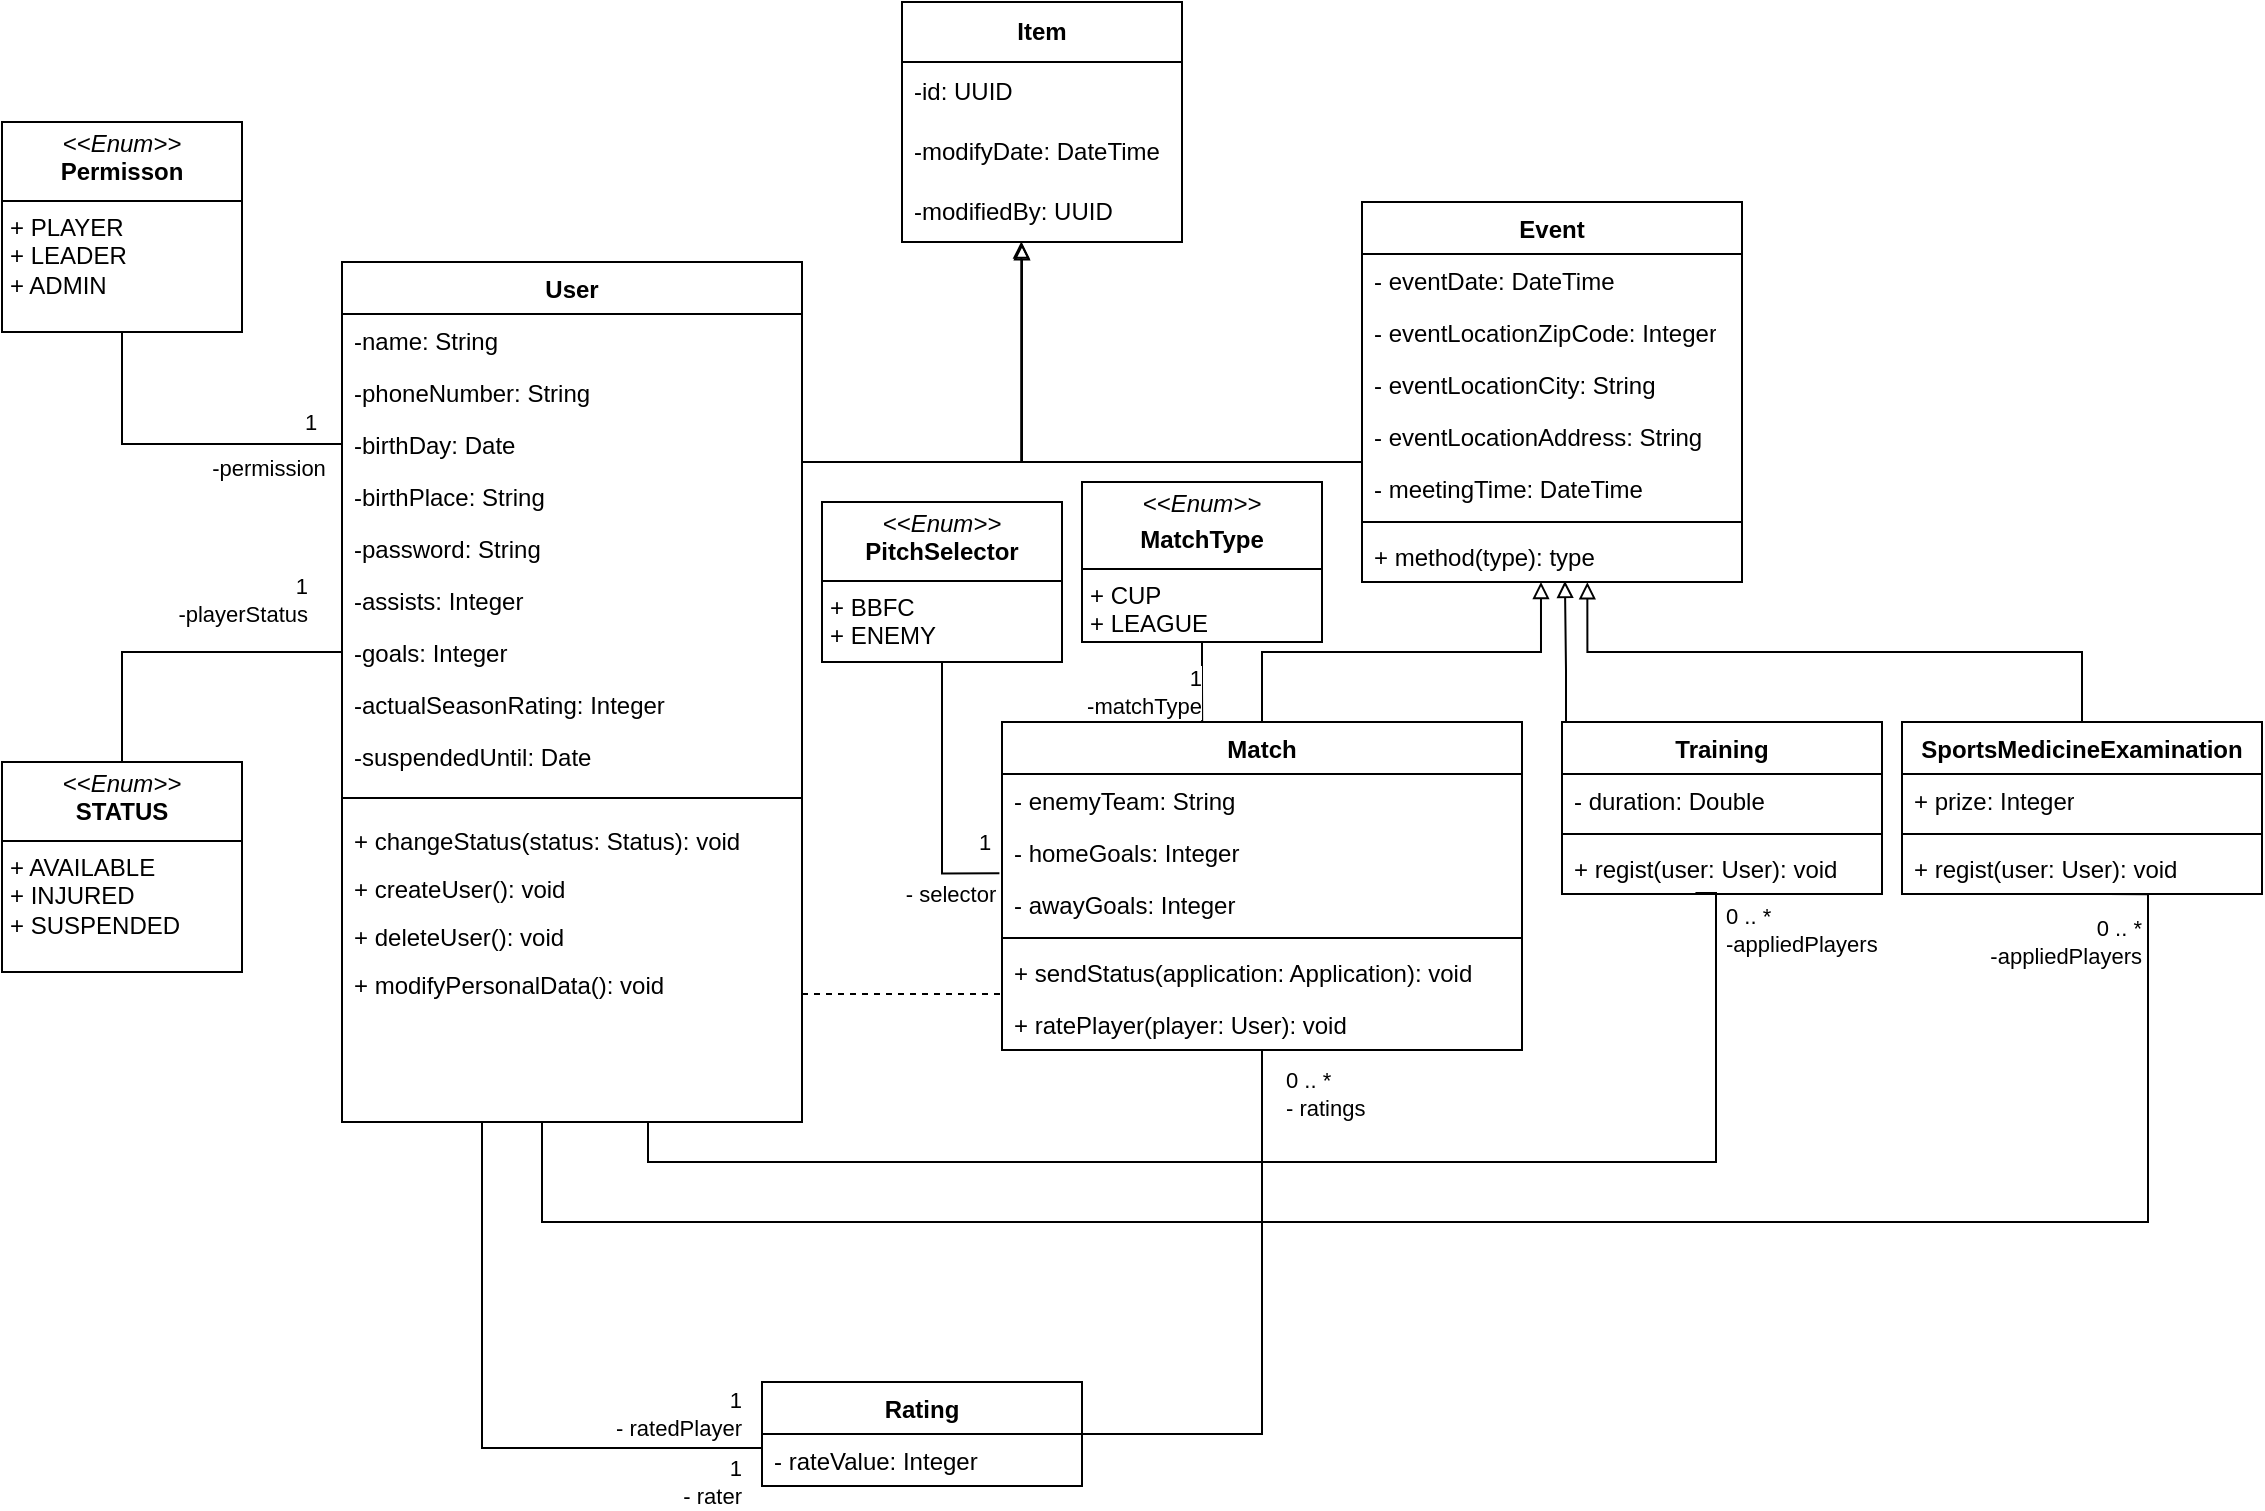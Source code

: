 <mxfile version="20.4.1" type="device"><diagram id="C5RBs43oDa-KdzZeNtuy" name="Page-1"><mxGraphModel dx="1221" dy="709" grid="1" gridSize="10" guides="1" tooltips="1" connect="1" arrows="1" fold="1" page="1" pageScale="1" pageWidth="1169" pageHeight="827" math="0" shadow="0"><root><mxCell id="WIyWlLk6GJQsqaUBKTNV-0"/><mxCell id="WIyWlLk6GJQsqaUBKTNV-1" parent="WIyWlLk6GJQsqaUBKTNV-0"/><mxCell id="DSfsslLwyBWkTTVsgxzs-6" style="edgeStyle=orthogonalEdgeStyle;rounded=0;orthogonalLoop=1;jettySize=auto;html=1;endArrow=block;endFill=0;entryX=0.426;entryY=0.993;entryDx=0;entryDy=0;entryPerimeter=0;" parent="WIyWlLk6GJQsqaUBKTNV-1" source="zkfFHV4jXpPFQw0GAbJ--0" target="DSfsslLwyBWkTTVsgxzs-5" edge="1"><mxGeometry relative="1" as="geometry"><mxPoint x="520" y="141" as="targetPoint"/><Array as="points"><mxPoint x="520" y="250"/></Array></mxGeometry></mxCell><mxCell id="DSfsslLwyBWkTTVsgxzs-65" style="edgeStyle=orthogonalEdgeStyle;rounded=0;orthogonalLoop=1;jettySize=auto;html=1;entryX=0;entryY=0.154;entryDx=0;entryDy=0;endArrow=none;endFill=0;entryPerimeter=0;" parent="WIyWlLk6GJQsqaUBKTNV-1" target="DSfsslLwyBWkTTVsgxzs-61" edge="1"><mxGeometry relative="1" as="geometry"><mxPoint x="250" y="580" as="sourcePoint"/><mxPoint x="380.32" y="730.436" as="targetPoint"/><Array as="points"><mxPoint x="250" y="743"/><mxPoint x="390" y="743"/></Array></mxGeometry></mxCell><mxCell id="DSfsslLwyBWkTTVsgxzs-66" value="1&lt;div&gt;- ratedPlayer&lt;/div&gt;" style="edgeLabel;html=1;align=right;verticalAlign=middle;resizable=0;points=[];" parent="DSfsslLwyBWkTTVsgxzs-65" vertex="1" connectable="0"><mxGeometry x="0.612" relative="1" as="geometry"><mxPoint x="47" y="-17" as="offset"/></mxGeometry></mxCell><mxCell id="DSfsslLwyBWkTTVsgxzs-70" value="&lt;span style=&quot;&quot;&gt;1&lt;/span&gt;&lt;div style=&quot;&quot;&gt;- rater&lt;/div&gt;" style="edgeLabel;html=1;align=right;verticalAlign=middle;resizable=0;points=[];" parent="DSfsslLwyBWkTTVsgxzs-65" vertex="1" connectable="0"><mxGeometry x="0.456" y="-1" relative="1" as="geometry"><mxPoint x="70" y="16" as="offset"/></mxGeometry></mxCell><mxCell id="zkfFHV4jXpPFQw0GAbJ--0" value="User&#xA;" style="swimlane;fontStyle=1;align=center;verticalAlign=top;childLayout=stackLayout;horizontal=1;startSize=26;horizontalStack=0;resizeParent=1;resizeLast=0;collapsible=1;marginBottom=0;rounded=0;shadow=0;strokeWidth=1;" parent="WIyWlLk6GJQsqaUBKTNV-1" vertex="1"><mxGeometry x="180" y="150" width="230" height="430" as="geometry"><mxRectangle x="230" y="140" width="160" height="26" as="alternateBounds"/></mxGeometry></mxCell><mxCell id="zkfFHV4jXpPFQw0GAbJ--1" value="-name: String" style="text;align=left;verticalAlign=top;spacingLeft=4;spacingRight=4;overflow=hidden;rotatable=0;points=[[0,0.5],[1,0.5]];portConstraint=eastwest;" parent="zkfFHV4jXpPFQw0GAbJ--0" vertex="1"><mxGeometry y="26" width="230" height="26" as="geometry"/></mxCell><mxCell id="zkfFHV4jXpPFQw0GAbJ--2" value="-phoneNumber: String" style="text;align=left;verticalAlign=top;spacingLeft=4;spacingRight=4;overflow=hidden;rotatable=0;points=[[0,0.5],[1,0.5]];portConstraint=eastwest;rounded=0;shadow=0;html=0;" parent="zkfFHV4jXpPFQw0GAbJ--0" vertex="1"><mxGeometry y="52" width="230" height="26" as="geometry"/></mxCell><mxCell id="zkfFHV4jXpPFQw0GAbJ--3" value="-birthDay: Date" style="text;align=left;verticalAlign=top;spacingLeft=4;spacingRight=4;overflow=hidden;rotatable=0;points=[[0,0.5],[1,0.5]];portConstraint=eastwest;rounded=0;shadow=0;html=0;" parent="zkfFHV4jXpPFQw0GAbJ--0" vertex="1"><mxGeometry y="78" width="230" height="26" as="geometry"/></mxCell><mxCell id="DSfsslLwyBWkTTVsgxzs-0" value="-birthPlace: String" style="text;align=left;verticalAlign=top;spacingLeft=4;spacingRight=4;overflow=hidden;rotatable=0;points=[[0,0.5],[1,0.5]];portConstraint=eastwest;rounded=0;shadow=0;html=0;" parent="zkfFHV4jXpPFQw0GAbJ--0" vertex="1"><mxGeometry y="104" width="230" height="26" as="geometry"/></mxCell><mxCell id="DSfsslLwyBWkTTVsgxzs-1" value="-password: String" style="text;align=left;verticalAlign=top;spacingLeft=4;spacingRight=4;overflow=hidden;rotatable=0;points=[[0,0.5],[1,0.5]];portConstraint=eastwest;rounded=0;shadow=0;html=0;" parent="zkfFHV4jXpPFQw0GAbJ--0" vertex="1"><mxGeometry y="130" width="230" height="26" as="geometry"/></mxCell><mxCell id="DSfsslLwyBWkTTVsgxzs-12" value="-assists: Integer&#xA;" style="text;align=left;verticalAlign=top;spacingLeft=4;spacingRight=4;overflow=hidden;rotatable=0;points=[[0,0.5],[1,0.5]];portConstraint=eastwest;rounded=0;shadow=0;html=0;" parent="zkfFHV4jXpPFQw0GAbJ--0" vertex="1"><mxGeometry y="156" width="230" height="26" as="geometry"/></mxCell><mxCell id="DSfsslLwyBWkTTVsgxzs-11" value="-goals: Integer&#xA;" style="text;align=left;verticalAlign=top;spacingLeft=4;spacingRight=4;overflow=hidden;rotatable=0;points=[[0,0.5],[1,0.5]];portConstraint=eastwest;rounded=0;shadow=0;html=0;" parent="zkfFHV4jXpPFQw0GAbJ--0" vertex="1"><mxGeometry y="182" width="230" height="26" as="geometry"/></mxCell><mxCell id="DSfsslLwyBWkTTVsgxzs-54" value="-actualSeasonRating: Integer&#xA;" style="text;align=left;verticalAlign=top;spacingLeft=4;spacingRight=4;overflow=hidden;rotatable=0;points=[[0,0.5],[1,0.5]];portConstraint=eastwest;rounded=0;shadow=0;html=0;" parent="zkfFHV4jXpPFQw0GAbJ--0" vertex="1"><mxGeometry y="208" width="230" height="26" as="geometry"/></mxCell><mxCell id="DSfsslLwyBWkTTVsgxzs-58" value="-suspendedUntil: Date&#xA;" style="text;align=left;verticalAlign=top;spacingLeft=4;spacingRight=4;overflow=hidden;rotatable=0;points=[[0,0.5],[1,0.5]];portConstraint=eastwest;rounded=0;shadow=0;html=0;" parent="zkfFHV4jXpPFQw0GAbJ--0" vertex="1"><mxGeometry y="234" width="230" height="26" as="geometry"/></mxCell><mxCell id="zkfFHV4jXpPFQw0GAbJ--4" value="" style="line;html=1;strokeWidth=1;align=left;verticalAlign=middle;spacingTop=-1;spacingLeft=3;spacingRight=3;rotatable=0;labelPosition=right;points=[];portConstraint=eastwest;" parent="zkfFHV4jXpPFQw0GAbJ--0" vertex="1"><mxGeometry y="260" width="230" height="16" as="geometry"/></mxCell><mxCell id="zkfFHV4jXpPFQw0GAbJ--5" value="+ changeStatus(status: Status): void" style="text;align=left;verticalAlign=top;spacingLeft=4;spacingRight=4;overflow=hidden;rotatable=0;points=[[0,0.5],[1,0.5]];portConstraint=eastwest;" parent="zkfFHV4jXpPFQw0GAbJ--0" vertex="1"><mxGeometry y="276" width="230" height="24" as="geometry"/></mxCell><mxCell id="DSfsslLwyBWkTTVsgxzs-71" value="+ createUser(): void" style="text;align=left;verticalAlign=top;spacingLeft=4;spacingRight=4;overflow=hidden;rotatable=0;points=[[0,0.5],[1,0.5]];portConstraint=eastwest;" parent="zkfFHV4jXpPFQw0GAbJ--0" vertex="1"><mxGeometry y="300" width="230" height="24" as="geometry"/></mxCell><mxCell id="DSfsslLwyBWkTTVsgxzs-72" value="+ deleteUser(): void" style="text;align=left;verticalAlign=top;spacingLeft=4;spacingRight=4;overflow=hidden;rotatable=0;points=[[0,0.5],[1,0.5]];portConstraint=eastwest;" parent="zkfFHV4jXpPFQw0GAbJ--0" vertex="1"><mxGeometry y="324" width="230" height="24" as="geometry"/></mxCell><mxCell id="DSfsslLwyBWkTTVsgxzs-73" value="+ modifyPersonalData(): void" style="text;align=left;verticalAlign=top;spacingLeft=4;spacingRight=4;overflow=hidden;rotatable=0;points=[[0,0.5],[1,0.5]];portConstraint=eastwest;" parent="zkfFHV4jXpPFQw0GAbJ--0" vertex="1"><mxGeometry y="348" width="230" height="24" as="geometry"/></mxCell><mxCell id="DSfsslLwyBWkTTVsgxzs-2" value="&lt;b&gt;Item&lt;/b&gt;" style="swimlane;fontStyle=0;childLayout=stackLayout;horizontal=1;startSize=30;horizontalStack=0;resizeParent=1;resizeParentMax=0;resizeLast=0;collapsible=1;marginBottom=0;whiteSpace=wrap;html=1;" parent="WIyWlLk6GJQsqaUBKTNV-1" vertex="1"><mxGeometry x="460" y="20" width="140" height="120" as="geometry"/></mxCell><mxCell id="DSfsslLwyBWkTTVsgxzs-3" value="-id: UUID" style="text;strokeColor=none;fillColor=none;align=left;verticalAlign=middle;spacingLeft=4;spacingRight=4;overflow=hidden;points=[[0,0.5],[1,0.5]];portConstraint=eastwest;rotatable=0;whiteSpace=wrap;html=1;" parent="DSfsslLwyBWkTTVsgxzs-2" vertex="1"><mxGeometry y="30" width="140" height="30" as="geometry"/></mxCell><mxCell id="DSfsslLwyBWkTTVsgxzs-4" value="-modifyDate: DateTime" style="text;strokeColor=none;fillColor=none;align=left;verticalAlign=middle;spacingLeft=4;spacingRight=4;overflow=hidden;points=[[0,0.5],[1,0.5]];portConstraint=eastwest;rotatable=0;whiteSpace=wrap;html=1;" parent="DSfsslLwyBWkTTVsgxzs-2" vertex="1"><mxGeometry y="60" width="140" height="30" as="geometry"/></mxCell><mxCell id="DSfsslLwyBWkTTVsgxzs-5" value="-modifiedBy: UUID" style="text;strokeColor=none;fillColor=none;align=left;verticalAlign=middle;spacingLeft=4;spacingRight=4;overflow=hidden;points=[[0,0.5],[1,0.5]];portConstraint=eastwest;rotatable=0;whiteSpace=wrap;html=1;" parent="DSfsslLwyBWkTTVsgxzs-2" vertex="1"><mxGeometry y="90" width="140" height="30" as="geometry"/></mxCell><mxCell id="DSfsslLwyBWkTTVsgxzs-8" style="edgeStyle=orthogonalEdgeStyle;rounded=0;orthogonalLoop=1;jettySize=auto;html=1;entryX=0;entryY=0.5;entryDx=0;entryDy=0;endArrow=none;endFill=0;" parent="WIyWlLk6GJQsqaUBKTNV-1" source="DSfsslLwyBWkTTVsgxzs-7" target="zkfFHV4jXpPFQw0GAbJ--3" edge="1"><mxGeometry relative="1" as="geometry"/></mxCell><mxCell id="DSfsslLwyBWkTTVsgxzs-9" value="-permission&lt;div&gt;&lt;br&gt;&lt;/div&gt;" style="edgeLabel;html=1;align=center;verticalAlign=middle;resizable=0;points=[];" parent="DSfsslLwyBWkTTVsgxzs-8" vertex="1" connectable="0"><mxGeometry x="0.739" y="-2" relative="1" as="geometry"><mxPoint x="-16" y="17" as="offset"/></mxGeometry></mxCell><mxCell id="DSfsslLwyBWkTTVsgxzs-10" value="1" style="edgeLabel;html=1;align=center;verticalAlign=middle;resizable=0;points=[];" parent="DSfsslLwyBWkTTVsgxzs-8" vertex="1" connectable="0"><mxGeometry x="0.682" y="-1" relative="1" as="geometry"><mxPoint x="10" y="-12" as="offset"/></mxGeometry></mxCell><mxCell id="DSfsslLwyBWkTTVsgxzs-7" value="&lt;p style=&quot;margin:0px;margin-top:4px;text-align:center;&quot;&gt;&lt;i&gt;&amp;lt;&amp;lt;Enum&amp;gt;&amp;gt;&lt;/i&gt;&lt;br&gt;&lt;b&gt;Permisson&lt;/b&gt;&lt;/p&gt;&lt;hr size=&quot;1&quot; style=&quot;border-style:solid;&quot;&gt;&lt;p style=&quot;margin:0px;margin-left:4px;&quot;&gt;+ PLAYER&lt;br&gt;+ LEADER&lt;/p&gt;&lt;p style=&quot;margin:0px;margin-left:4px;&quot;&gt;+ ADMIN&lt;/p&gt;" style="verticalAlign=top;align=left;overflow=fill;html=1;whiteSpace=wrap;" parent="WIyWlLk6GJQsqaUBKTNV-1" vertex="1"><mxGeometry x="10" y="80" width="120" height="105" as="geometry"/></mxCell><mxCell id="DSfsslLwyBWkTTVsgxzs-13" value="&lt;div&gt;Event&lt;/div&gt;&lt;div&gt;&lt;br&gt;&lt;/div&gt;" style="swimlane;fontStyle=1;align=center;verticalAlign=top;childLayout=stackLayout;horizontal=1;startSize=26;horizontalStack=0;resizeParent=1;resizeParentMax=0;resizeLast=0;collapsible=1;marginBottom=0;whiteSpace=wrap;html=1;" parent="WIyWlLk6GJQsqaUBKTNV-1" vertex="1"><mxGeometry x="690" y="120" width="190" height="190" as="geometry"/></mxCell><mxCell id="DSfsslLwyBWkTTVsgxzs-14" value="- eventDate: DateTime&lt;div&gt;&lt;br&gt;&lt;/div&gt;" style="text;strokeColor=none;fillColor=none;align=left;verticalAlign=top;spacingLeft=4;spacingRight=4;overflow=hidden;rotatable=0;points=[[0,0.5],[1,0.5]];portConstraint=eastwest;whiteSpace=wrap;html=1;" parent="DSfsslLwyBWkTTVsgxzs-13" vertex="1"><mxGeometry y="26" width="190" height="26" as="geometry"/></mxCell><mxCell id="DSfsslLwyBWkTTVsgxzs-18" value="- eventLocationZipCode: Integer&lt;div&gt;&lt;div&gt;&lt;br&gt;&lt;/div&gt;&lt;/div&gt;" style="text;strokeColor=none;fillColor=none;align=left;verticalAlign=top;spacingLeft=4;spacingRight=4;overflow=hidden;rotatable=0;points=[[0,0.5],[1,0.5]];portConstraint=eastwest;whiteSpace=wrap;html=1;" parent="DSfsslLwyBWkTTVsgxzs-13" vertex="1"><mxGeometry y="52" width="190" height="26" as="geometry"/></mxCell><mxCell id="DSfsslLwyBWkTTVsgxzs-19" value="- eventLocationCity: String&lt;div&gt;&lt;div&gt;&lt;br&gt;&lt;/div&gt;&lt;/div&gt;" style="text;strokeColor=none;fillColor=none;align=left;verticalAlign=top;spacingLeft=4;spacingRight=4;overflow=hidden;rotatable=0;points=[[0,0.5],[1,0.5]];portConstraint=eastwest;whiteSpace=wrap;html=1;" parent="DSfsslLwyBWkTTVsgxzs-13" vertex="1"><mxGeometry y="78" width="190" height="26" as="geometry"/></mxCell><mxCell id="DSfsslLwyBWkTTVsgxzs-20" value="- eventLocationAddress: String&lt;div&gt;&lt;div&gt;&lt;br&gt;&lt;/div&gt;&lt;/div&gt;" style="text;strokeColor=none;fillColor=none;align=left;verticalAlign=top;spacingLeft=4;spacingRight=4;overflow=hidden;rotatable=0;points=[[0,0.5],[1,0.5]];portConstraint=eastwest;whiteSpace=wrap;html=1;" parent="DSfsslLwyBWkTTVsgxzs-13" vertex="1"><mxGeometry y="104" width="190" height="26" as="geometry"/></mxCell><mxCell id="DSfsslLwyBWkTTVsgxzs-36" value="- meetingTime: DateTime&lt;div&gt;&lt;div&gt;&lt;br&gt;&lt;/div&gt;&lt;/div&gt;" style="text;strokeColor=none;fillColor=none;align=left;verticalAlign=top;spacingLeft=4;spacingRight=4;overflow=hidden;rotatable=0;points=[[0,0.5],[1,0.5]];portConstraint=eastwest;whiteSpace=wrap;html=1;" parent="DSfsslLwyBWkTTVsgxzs-13" vertex="1"><mxGeometry y="130" width="190" height="26" as="geometry"/></mxCell><mxCell id="DSfsslLwyBWkTTVsgxzs-15" value="" style="line;strokeWidth=1;fillColor=none;align=left;verticalAlign=middle;spacingTop=-1;spacingLeft=3;spacingRight=3;rotatable=0;labelPosition=right;points=[];portConstraint=eastwest;strokeColor=inherit;" parent="DSfsslLwyBWkTTVsgxzs-13" vertex="1"><mxGeometry y="156" width="190" height="8" as="geometry"/></mxCell><mxCell id="DSfsslLwyBWkTTVsgxzs-16" value="+ method(type): type" style="text;strokeColor=none;fillColor=none;align=left;verticalAlign=top;spacingLeft=4;spacingRight=4;overflow=hidden;rotatable=0;points=[[0,0.5],[1,0.5]];portConstraint=eastwest;whiteSpace=wrap;html=1;" parent="DSfsslLwyBWkTTVsgxzs-13" vertex="1"><mxGeometry y="164" width="190" height="26" as="geometry"/></mxCell><mxCell id="DSfsslLwyBWkTTVsgxzs-17" style="edgeStyle=orthogonalEdgeStyle;rounded=0;orthogonalLoop=1;jettySize=auto;html=1;endArrow=block;endFill=0;entryX=0.427;entryY=1.02;entryDx=0;entryDy=0;entryPerimeter=0;" parent="WIyWlLk6GJQsqaUBKTNV-1" target="DSfsslLwyBWkTTVsgxzs-5" edge="1"><mxGeometry relative="1" as="geometry"><mxPoint x="690" y="250" as="sourcePoint"/><mxPoint x="540" y="150" as="targetPoint"/><Array as="points"><mxPoint x="520" y="250"/><mxPoint x="520" y="141"/></Array></mxGeometry></mxCell><mxCell id="DSfsslLwyBWkTTVsgxzs-21" value="Match" style="swimlane;fontStyle=1;align=center;verticalAlign=top;childLayout=stackLayout;horizontal=1;startSize=26;horizontalStack=0;resizeParent=1;resizeParentMax=0;resizeLast=0;collapsible=1;marginBottom=0;whiteSpace=wrap;html=1;" parent="WIyWlLk6GJQsqaUBKTNV-1" vertex="1"><mxGeometry x="510" y="380" width="260" height="164" as="geometry"><mxRectangle x="440" y="470" width="70" height="30" as="alternateBounds"/></mxGeometry></mxCell><mxCell id="DSfsslLwyBWkTTVsgxzs-22" value="- enemyTeam: String" style="text;strokeColor=none;fillColor=none;align=left;verticalAlign=top;spacingLeft=4;spacingRight=4;overflow=hidden;rotatable=0;points=[[0,0.5],[1,0.5]];portConstraint=eastwest;whiteSpace=wrap;html=1;" parent="DSfsslLwyBWkTTVsgxzs-21" vertex="1"><mxGeometry y="26" width="260" height="26" as="geometry"/></mxCell><mxCell id="DSfsslLwyBWkTTVsgxzs-37" value="- homeGoals: Integer&lt;div&gt;&lt;br&gt;&lt;/div&gt;" style="text;strokeColor=none;fillColor=none;align=left;verticalAlign=top;spacingLeft=4;spacingRight=4;overflow=hidden;rotatable=0;points=[[0,0.5],[1,0.5]];portConstraint=eastwest;whiteSpace=wrap;html=1;" parent="DSfsslLwyBWkTTVsgxzs-21" vertex="1"><mxGeometry y="52" width="260" height="26" as="geometry"/></mxCell><mxCell id="DSfsslLwyBWkTTVsgxzs-38" value="- awayGoals: Integer&lt;div&gt;&lt;br&gt;&lt;/div&gt;" style="text;strokeColor=none;fillColor=none;align=left;verticalAlign=top;spacingLeft=4;spacingRight=4;overflow=hidden;rotatable=0;points=[[0,0.5],[1,0.5]];portConstraint=eastwest;whiteSpace=wrap;html=1;" parent="DSfsslLwyBWkTTVsgxzs-21" vertex="1"><mxGeometry y="78" width="260" height="26" as="geometry"/></mxCell><mxCell id="DSfsslLwyBWkTTVsgxzs-23" value="" style="line;strokeWidth=1;fillColor=none;align=left;verticalAlign=middle;spacingTop=-1;spacingLeft=3;spacingRight=3;rotatable=0;labelPosition=right;points=[];portConstraint=eastwest;strokeColor=inherit;" parent="DSfsslLwyBWkTTVsgxzs-21" vertex="1"><mxGeometry y="104" width="260" height="8" as="geometry"/></mxCell><mxCell id="DSfsslLwyBWkTTVsgxzs-24" value="+ sendStatus(application: Application): void" style="text;strokeColor=none;fillColor=none;align=left;verticalAlign=top;spacingLeft=4;spacingRight=4;overflow=hidden;rotatable=0;points=[[0,0.5],[1,0.5]];portConstraint=eastwest;whiteSpace=wrap;html=1;" parent="DSfsslLwyBWkTTVsgxzs-21" vertex="1"><mxGeometry y="112" width="260" height="26" as="geometry"/></mxCell><mxCell id="DSfsslLwyBWkTTVsgxzs-69" value="&lt;span style=&quot;text-wrap: nowrap;&quot;&gt;+ ratePlayer(player: User): void&lt;/span&gt;" style="text;strokeColor=none;fillColor=none;align=left;verticalAlign=top;spacingLeft=4;spacingRight=4;overflow=hidden;rotatable=0;points=[[0,0.5],[1,0.5]];portConstraint=eastwest;whiteSpace=wrap;html=1;" parent="DSfsslLwyBWkTTVsgxzs-21" vertex="1"><mxGeometry y="138" width="260" height="26" as="geometry"/></mxCell><mxCell id="DSfsslLwyBWkTTVsgxzs-25" style="edgeStyle=orthogonalEdgeStyle;rounded=0;orthogonalLoop=1;jettySize=auto;html=1;endArrow=block;endFill=0;entryX=0.471;entryY=0.998;entryDx=0;entryDy=0;entryPerimeter=0;" parent="WIyWlLk6GJQsqaUBKTNV-1" source="DSfsslLwyBWkTTVsgxzs-21" target="DSfsslLwyBWkTTVsgxzs-16" edge="1"><mxGeometry relative="1" as="geometry"><mxPoint x="780" y="330" as="targetPoint"/></mxGeometry></mxCell><mxCell id="DSfsslLwyBWkTTVsgxzs-30" style="edgeStyle=orthogonalEdgeStyle;rounded=0;orthogonalLoop=1;jettySize=auto;html=1;endArrow=block;endFill=0;entryX=0.534;entryY=0.98;entryDx=0;entryDy=0;entryPerimeter=0;" parent="WIyWlLk6GJQsqaUBKTNV-1" source="DSfsslLwyBWkTTVsgxzs-26" target="DSfsslLwyBWkTTVsgxzs-16" edge="1"><mxGeometry relative="1" as="geometry"><mxPoint x="792" y="330" as="targetPoint"/><Array as="points"><mxPoint x="792" y="354"/><mxPoint x="791" y="354"/></Array></mxGeometry></mxCell><mxCell id="DSfsslLwyBWkTTVsgxzs-26" value="Training" style="swimlane;fontStyle=1;align=center;verticalAlign=top;childLayout=stackLayout;horizontal=1;startSize=26;horizontalStack=0;resizeParent=1;resizeParentMax=0;resizeLast=0;collapsible=1;marginBottom=0;whiteSpace=wrap;html=1;" parent="WIyWlLk6GJQsqaUBKTNV-1" vertex="1"><mxGeometry x="790" y="380" width="160" height="86" as="geometry"/></mxCell><mxCell id="DSfsslLwyBWkTTVsgxzs-27" value="- duration: Double&lt;div&gt;&lt;br&gt;&lt;/div&gt;" style="text;strokeColor=none;fillColor=none;align=left;verticalAlign=top;spacingLeft=4;spacingRight=4;overflow=hidden;rotatable=0;points=[[0,0.5],[1,0.5]];portConstraint=eastwest;whiteSpace=wrap;html=1;" parent="DSfsslLwyBWkTTVsgxzs-26" vertex="1"><mxGeometry y="26" width="160" height="26" as="geometry"/></mxCell><mxCell id="DSfsslLwyBWkTTVsgxzs-28" value="" style="line;strokeWidth=1;fillColor=none;align=left;verticalAlign=middle;spacingTop=-1;spacingLeft=3;spacingRight=3;rotatable=0;labelPosition=right;points=[];portConstraint=eastwest;strokeColor=inherit;" parent="DSfsslLwyBWkTTVsgxzs-26" vertex="1"><mxGeometry y="52" width="160" height="8" as="geometry"/></mxCell><mxCell id="DSfsslLwyBWkTTVsgxzs-29" value="+ regist(user: User): void" style="text;strokeColor=none;fillColor=none;align=left;verticalAlign=top;spacingLeft=4;spacingRight=4;overflow=hidden;rotatable=0;points=[[0,0.5],[1,0.5]];portConstraint=eastwest;whiteSpace=wrap;html=1;" parent="DSfsslLwyBWkTTVsgxzs-26" vertex="1"><mxGeometry y="60" width="160" height="26" as="geometry"/></mxCell><mxCell id="DSfsslLwyBWkTTVsgxzs-31" value="SportsMedicineExamination" style="swimlane;fontStyle=1;align=center;verticalAlign=top;childLayout=stackLayout;horizontal=1;startSize=26;horizontalStack=0;resizeParent=1;resizeParentMax=0;resizeLast=0;collapsible=1;marginBottom=0;whiteSpace=wrap;html=1;" parent="WIyWlLk6GJQsqaUBKTNV-1" vertex="1"><mxGeometry x="960" y="380" width="180" height="86" as="geometry"/></mxCell><mxCell id="DSfsslLwyBWkTTVsgxzs-32" value="+ prize: Integer" style="text;strokeColor=none;fillColor=none;align=left;verticalAlign=top;spacingLeft=4;spacingRight=4;overflow=hidden;rotatable=0;points=[[0,0.5],[1,0.5]];portConstraint=eastwest;whiteSpace=wrap;html=1;" parent="DSfsslLwyBWkTTVsgxzs-31" vertex="1"><mxGeometry y="26" width="180" height="26" as="geometry"/></mxCell><mxCell id="DSfsslLwyBWkTTVsgxzs-33" value="" style="line;strokeWidth=1;fillColor=none;align=left;verticalAlign=middle;spacingTop=-1;spacingLeft=3;spacingRight=3;rotatable=0;labelPosition=right;points=[];portConstraint=eastwest;strokeColor=inherit;" parent="DSfsslLwyBWkTTVsgxzs-31" vertex="1"><mxGeometry y="52" width="180" height="8" as="geometry"/></mxCell><mxCell id="DSfsslLwyBWkTTVsgxzs-34" value="+ regist(user: User): void" style="text;strokeColor=none;fillColor=none;align=left;verticalAlign=top;spacingLeft=4;spacingRight=4;overflow=hidden;rotatable=0;points=[[0,0.5],[1,0.5]];portConstraint=eastwest;whiteSpace=wrap;html=1;" parent="DSfsslLwyBWkTTVsgxzs-31" vertex="1"><mxGeometry y="60" width="180" height="26" as="geometry"/></mxCell><mxCell id="DSfsslLwyBWkTTVsgxzs-35" style="edgeStyle=orthogonalEdgeStyle;rounded=0;orthogonalLoop=1;jettySize=auto;html=1;entryX=0.593;entryY=1.003;entryDx=0;entryDy=0;entryPerimeter=0;endArrow=block;endFill=0;" parent="WIyWlLk6GJQsqaUBKTNV-1" source="DSfsslLwyBWkTTVsgxzs-31" target="DSfsslLwyBWkTTVsgxzs-16" edge="1"><mxGeometry relative="1" as="geometry"/></mxCell><mxCell id="DSfsslLwyBWkTTVsgxzs-39" value="&lt;p style=&quot;margin:0px;margin-top:4px;text-align:center;&quot;&gt;&lt;i&gt;&amp;lt;&amp;lt;Enum&amp;gt;&amp;gt;&lt;/i&gt;&lt;br&gt;&lt;b&gt;PitchSelector&lt;/b&gt;&lt;/p&gt;&lt;hr size=&quot;1&quot; style=&quot;border-style:solid;&quot;&gt;&lt;p style=&quot;margin:0px;margin-left:4px;&quot;&gt;+ BBFC&lt;br&gt;+ ENEMY&lt;/p&gt;" style="verticalAlign=top;align=left;overflow=fill;html=1;whiteSpace=wrap;" parent="WIyWlLk6GJQsqaUBKTNV-1" vertex="1"><mxGeometry x="420" y="270" width="120" height="80" as="geometry"/></mxCell><mxCell id="DSfsslLwyBWkTTVsgxzs-40" style="edgeStyle=orthogonalEdgeStyle;rounded=0;orthogonalLoop=1;jettySize=auto;html=1;entryX=-0.005;entryY=0.91;entryDx=0;entryDy=0;entryPerimeter=0;endArrow=none;endFill=0;" parent="WIyWlLk6GJQsqaUBKTNV-1" source="DSfsslLwyBWkTTVsgxzs-39" target="DSfsslLwyBWkTTVsgxzs-37" edge="1"><mxGeometry relative="1" as="geometry"><Array as="points"><mxPoint x="480" y="456"/></Array></mxGeometry></mxCell><mxCell id="DSfsslLwyBWkTTVsgxzs-41" value="- selector" style="edgeLabel;html=1;align=center;verticalAlign=middle;resizable=0;points=[];" parent="DSfsslLwyBWkTTVsgxzs-40" vertex="1" connectable="0"><mxGeometry x="0.625" y="1" relative="1" as="geometry"><mxPoint y="11" as="offset"/></mxGeometry></mxCell><mxCell id="DSfsslLwyBWkTTVsgxzs-42" value="1" style="edgeLabel;html=1;align=center;verticalAlign=middle;resizable=0;points=[];" parent="DSfsslLwyBWkTTVsgxzs-40" vertex="1" connectable="0"><mxGeometry x="0.719" y="-1" relative="1" as="geometry"><mxPoint x="11" y="-17" as="offset"/></mxGeometry></mxCell><mxCell id="DSfsslLwyBWkTTVsgxzs-43" style="edgeStyle=orthogonalEdgeStyle;rounded=0;orthogonalLoop=1;jettySize=auto;html=1;entryX=0.417;entryY=0.981;entryDx=0;entryDy=0;entryPerimeter=0;exitX=0.5;exitY=1;exitDx=0;exitDy=0;endArrow=none;endFill=0;" parent="WIyWlLk6GJQsqaUBKTNV-1" source="zkfFHV4jXpPFQw0GAbJ--0" target="DSfsslLwyBWkTTVsgxzs-29" edge="1"><mxGeometry relative="1" as="geometry"><Array as="points"><mxPoint x="333" y="580"/><mxPoint x="333" y="600"/><mxPoint x="867" y="600"/></Array></mxGeometry></mxCell><mxCell id="DSfsslLwyBWkTTVsgxzs-48" value="0 .. *&lt;div&gt;-appliedPlayers&lt;/div&gt;" style="edgeLabel;html=1;align=left;verticalAlign=middle;resizable=0;points=[];" parent="DSfsslLwyBWkTTVsgxzs-43" vertex="1" connectable="0"><mxGeometry relative="1" as="geometry"><mxPoint x="226" y="-116" as="offset"/></mxGeometry></mxCell><mxCell id="DSfsslLwyBWkTTVsgxzs-46" style="edgeStyle=orthogonalEdgeStyle;rounded=0;orthogonalLoop=1;jettySize=auto;html=1;endArrow=none;endFill=0;dashed=1;entryX=0;entryY=0.871;entryDx=0;entryDy=0;entryPerimeter=0;" parent="WIyWlLk6GJQsqaUBKTNV-1" target="DSfsslLwyBWkTTVsgxzs-24" edge="1"><mxGeometry relative="1" as="geometry"><mxPoint x="410" y="516" as="sourcePoint"/><mxPoint x="520" y="520" as="targetPoint"/><Array as="points"><mxPoint x="510" y="516"/></Array></mxGeometry></mxCell><mxCell id="DSfsslLwyBWkTTVsgxzs-49" style="edgeStyle=orthogonalEdgeStyle;rounded=0;orthogonalLoop=1;jettySize=auto;html=1;entryX=0.57;entryY=1.002;entryDx=0;entryDy=0;entryPerimeter=0;endArrow=none;endFill=0;" parent="WIyWlLk6GJQsqaUBKTNV-1" source="zkfFHV4jXpPFQw0GAbJ--0" target="DSfsslLwyBWkTTVsgxzs-34" edge="1"><mxGeometry relative="1" as="geometry"><Array as="points"><mxPoint x="280" y="630"/><mxPoint x="1083" y="630"/></Array></mxGeometry></mxCell><mxCell id="DSfsslLwyBWkTTVsgxzs-50" value="&lt;span style=&quot;color: rgba(0, 0, 0, 0); font-family: monospace; font-size: 0px; text-align: start; background-color: rgb(251, 251, 251);&quot;&gt;%3CmxGraphModel%3E%3Croot%3E%3CmxCell%20id%3D%220%22%2F%3E%3CmxCell%20id%3D%221%22%20parent%3D%220%22%2F%3E%3CmxCell%20id%3D%222%22%20value%3D%220%20..%20*%26lt%3Bdiv%26gt%3B-appliedPlayers%26lt%3B%2Fdiv%26gt%3B%22%20style%3D%22edgeLabel%3Bhtml%3D1%3Balign%3Dleft%3BverticalAlign%3Dmiddle%3Bresizable%3D0%3Bpoints%3D%5B%5D%3B%22%20vertex%3D%221%22%20connectable%3D%220%22%20parent%3D%221%22%3E%3CmxGeometry%20x%3D%22790.448%22%20y%3D%22574%22%20as%3D%22geometry%22%2F%3E%3C%2FmxCell%3E%3C%2Froot%3E%3C%2FmxGraphModel%3E&lt;/span&gt;" style="edgeLabel;html=1;align=center;verticalAlign=middle;resizable=0;points=[];" parent="DSfsslLwyBWkTTVsgxzs-49" vertex="1" connectable="0"><mxGeometry x="0.354" y="1" relative="1" as="geometry"><mxPoint as="offset"/></mxGeometry></mxCell><mxCell id="DSfsslLwyBWkTTVsgxzs-51" value="&lt;span style=&quot;color: rgba(0, 0, 0, 0); font-family: monospace; font-size: 0px; text-align: start; background-color: rgb(251, 251, 251);&quot;&gt;%3CmxGraphModel%3E%3Croot%3E%3CmxCell%20id%3D%220%22%2F%3E%3CmxCell%20id%3D%221%22%20parent%3D%220%22%2F%3E%3CmxCell%20id%3D%222%22%20value%3D%220%20..%20*%26lt%3Bdiv%26gt%3B-appliedPlayers%26lt%3B%2Fdiv%26gt%3B%22%20style%3D%22edgeLabel%3Bhtml%3D1%3Balign%3Dleft%3BverticalAlign%3Dmiddle%3Bresizable%3D0%3Bpoints%3D%5B%5D%3B%22%20vertex%3D%221%22%20connectable%3D%220%22%20parent%3D%221%22%3E%3CmxGeometry%20x%3D%22790.448%22%20y%3D%22574%22%20as%3D%22geometry%22%2F%3E%3C%2FmxCell%3E%3C%2Froot%3E%3C%2FmxGraphModel%3E&lt;/span&gt;" style="edgeLabel;html=1;align=center;verticalAlign=middle;resizable=0;points=[];" parent="DSfsslLwyBWkTTVsgxzs-49" vertex="1" connectable="0"><mxGeometry x="0.351" y="2" relative="1" as="geometry"><mxPoint as="offset"/></mxGeometry></mxCell><mxCell id="DSfsslLwyBWkTTVsgxzs-52" value="&lt;span style=&quot;&quot;&gt;0 .. *&lt;/span&gt;&lt;div style=&quot;&quot;&gt;-appliedPlayers&lt;/div&gt;" style="edgeLabel;html=1;align=right;verticalAlign=middle;resizable=0;points=[];" parent="DSfsslLwyBWkTTVsgxzs-49" vertex="1" connectable="0"><mxGeometry x="0.34" y="3" relative="1" as="geometry"><mxPoint x="155" y="-137" as="offset"/></mxGeometry></mxCell><mxCell id="DSfsslLwyBWkTTVsgxzs-56" style="edgeStyle=orthogonalEdgeStyle;rounded=0;orthogonalLoop=1;jettySize=auto;html=1;entryX=0;entryY=0.5;entryDx=0;entryDy=0;endArrow=none;endFill=0;" parent="WIyWlLk6GJQsqaUBKTNV-1" source="DSfsslLwyBWkTTVsgxzs-55" target="DSfsslLwyBWkTTVsgxzs-11" edge="1"><mxGeometry relative="1" as="geometry"/></mxCell><mxCell id="DSfsslLwyBWkTTVsgxzs-57" value="&lt;span style=&quot;&quot;&gt;&lt;/span&gt;&lt;div style=&quot;&quot;&gt;1&lt;br&gt;&lt;/div&gt;&lt;div style=&quot;&quot;&gt;-playerStatus&lt;/div&gt;" style="edgeLabel;html=1;align=right;verticalAlign=middle;resizable=0;points=[];" parent="DSfsslLwyBWkTTVsgxzs-56" vertex="1" connectable="0"><mxGeometry x="0.287" y="3" relative="1" as="geometry"><mxPoint x="42" y="-23" as="offset"/></mxGeometry></mxCell><mxCell id="DSfsslLwyBWkTTVsgxzs-55" value="&lt;p style=&quot;margin:0px;margin-top:4px;text-align:center;&quot;&gt;&lt;i&gt;&amp;lt;&amp;lt;Enum&amp;gt;&amp;gt;&lt;/i&gt;&lt;br&gt;&lt;b&gt;STATUS&lt;/b&gt;&lt;/p&gt;&lt;hr size=&quot;1&quot; style=&quot;border-style:solid;&quot;&gt;&lt;p style=&quot;margin:0px;margin-left:4px;&quot;&gt;+ AVAILABLE&lt;br&gt;+ INJURED&lt;/p&gt;&lt;p style=&quot;margin:0px;margin-left:4px;&quot;&gt;+ SUSPENDED&lt;/p&gt;" style="verticalAlign=top;align=left;overflow=fill;html=1;whiteSpace=wrap;" parent="WIyWlLk6GJQsqaUBKTNV-1" vertex="1"><mxGeometry x="10" y="400" width="120" height="105" as="geometry"/></mxCell><mxCell id="DSfsslLwyBWkTTVsgxzs-64" style="edgeStyle=orthogonalEdgeStyle;rounded=0;orthogonalLoop=1;jettySize=auto;html=1;endArrow=none;endFill=0;entryX=0.5;entryY=1;entryDx=0;entryDy=0;" parent="WIyWlLk6GJQsqaUBKTNV-1" source="DSfsslLwyBWkTTVsgxzs-60" target="DSfsslLwyBWkTTVsgxzs-21" edge="1"><mxGeometry relative="1" as="geometry"><mxPoint x="640" y="550" as="targetPoint"/><Array as="points"><mxPoint x="640" y="736"/></Array></mxGeometry></mxCell><mxCell id="DSfsslLwyBWkTTVsgxzs-67" value="0 .. *&lt;div&gt;- ratings&lt;/div&gt;" style="edgeLabel;html=1;align=left;verticalAlign=middle;resizable=0;points=[];" parent="DSfsslLwyBWkTTVsgxzs-64" vertex="1" connectable="0"><mxGeometry x="0.712" y="-1" relative="1" as="geometry"><mxPoint x="9" y="-19" as="offset"/></mxGeometry></mxCell><mxCell id="DSfsslLwyBWkTTVsgxzs-60" value="Rating" style="swimlane;fontStyle=1;align=center;verticalAlign=top;childLayout=stackLayout;horizontal=1;startSize=26;horizontalStack=0;resizeParent=1;resizeParentMax=0;resizeLast=0;collapsible=1;marginBottom=0;whiteSpace=wrap;html=1;" parent="WIyWlLk6GJQsqaUBKTNV-1" vertex="1"><mxGeometry x="390" y="710" width="160" height="52" as="geometry"/></mxCell><mxCell id="DSfsslLwyBWkTTVsgxzs-61" value="- rateValue: Integer" style="text;strokeColor=none;fillColor=none;align=left;verticalAlign=top;spacingLeft=4;spacingRight=4;overflow=hidden;rotatable=0;points=[[0,0.5],[1,0.5]];portConstraint=eastwest;whiteSpace=wrap;html=1;" parent="DSfsslLwyBWkTTVsgxzs-60" vertex="1"><mxGeometry y="26" width="160" height="26" as="geometry"/></mxCell><mxCell id="NNJyCebtvgEr4FfkpYCV-1" style="edgeStyle=orthogonalEdgeStyle;rounded=0;orthogonalLoop=1;jettySize=auto;html=1;entryX=0.385;entryY=0;entryDx=0;entryDy=0;entryPerimeter=0;endArrow=none;endFill=0;" edge="1" parent="WIyWlLk6GJQsqaUBKTNV-1" source="NNJyCebtvgEr4FfkpYCV-0" target="DSfsslLwyBWkTTVsgxzs-21"><mxGeometry relative="1" as="geometry"/></mxCell><mxCell id="NNJyCebtvgEr4FfkpYCV-2" value="1&lt;br&gt;&lt;div&gt;-matchType&lt;br&gt;&lt;/div&gt;" style="edgeLabel;html=1;align=right;verticalAlign=middle;resizable=0;points=[];" vertex="1" connectable="0" parent="NNJyCebtvgEr4FfkpYCV-1"><mxGeometry x="-0.248" relative="1" as="geometry"><mxPoint y="10" as="offset"/></mxGeometry></mxCell><mxCell id="NNJyCebtvgEr4FfkpYCV-0" value="&lt;p style=&quot;margin:0px;margin-top:4px;text-align:center;&quot;&gt;&lt;i&gt;&amp;lt;&amp;lt;Enum&amp;gt;&amp;gt;&lt;/i&gt;&lt;/p&gt;&lt;p style=&quot;margin:0px;margin-top:4px;text-align:center;&quot;&gt;&lt;b&gt;MatchType&lt;/b&gt;&lt;br&gt;&lt;/p&gt;&lt;hr size=&quot;1&quot; style=&quot;border-style:solid;&quot;&gt;&lt;p style=&quot;margin:0px;margin-left:4px;&quot;&gt;+ CUP&lt;br&gt;+ LEAGUE&lt;/p&gt;" style="verticalAlign=top;align=left;overflow=fill;html=1;whiteSpace=wrap;" vertex="1" parent="WIyWlLk6GJQsqaUBKTNV-1"><mxGeometry x="550" y="260" width="120" height="80" as="geometry"/></mxCell></root></mxGraphModel></diagram></mxfile>